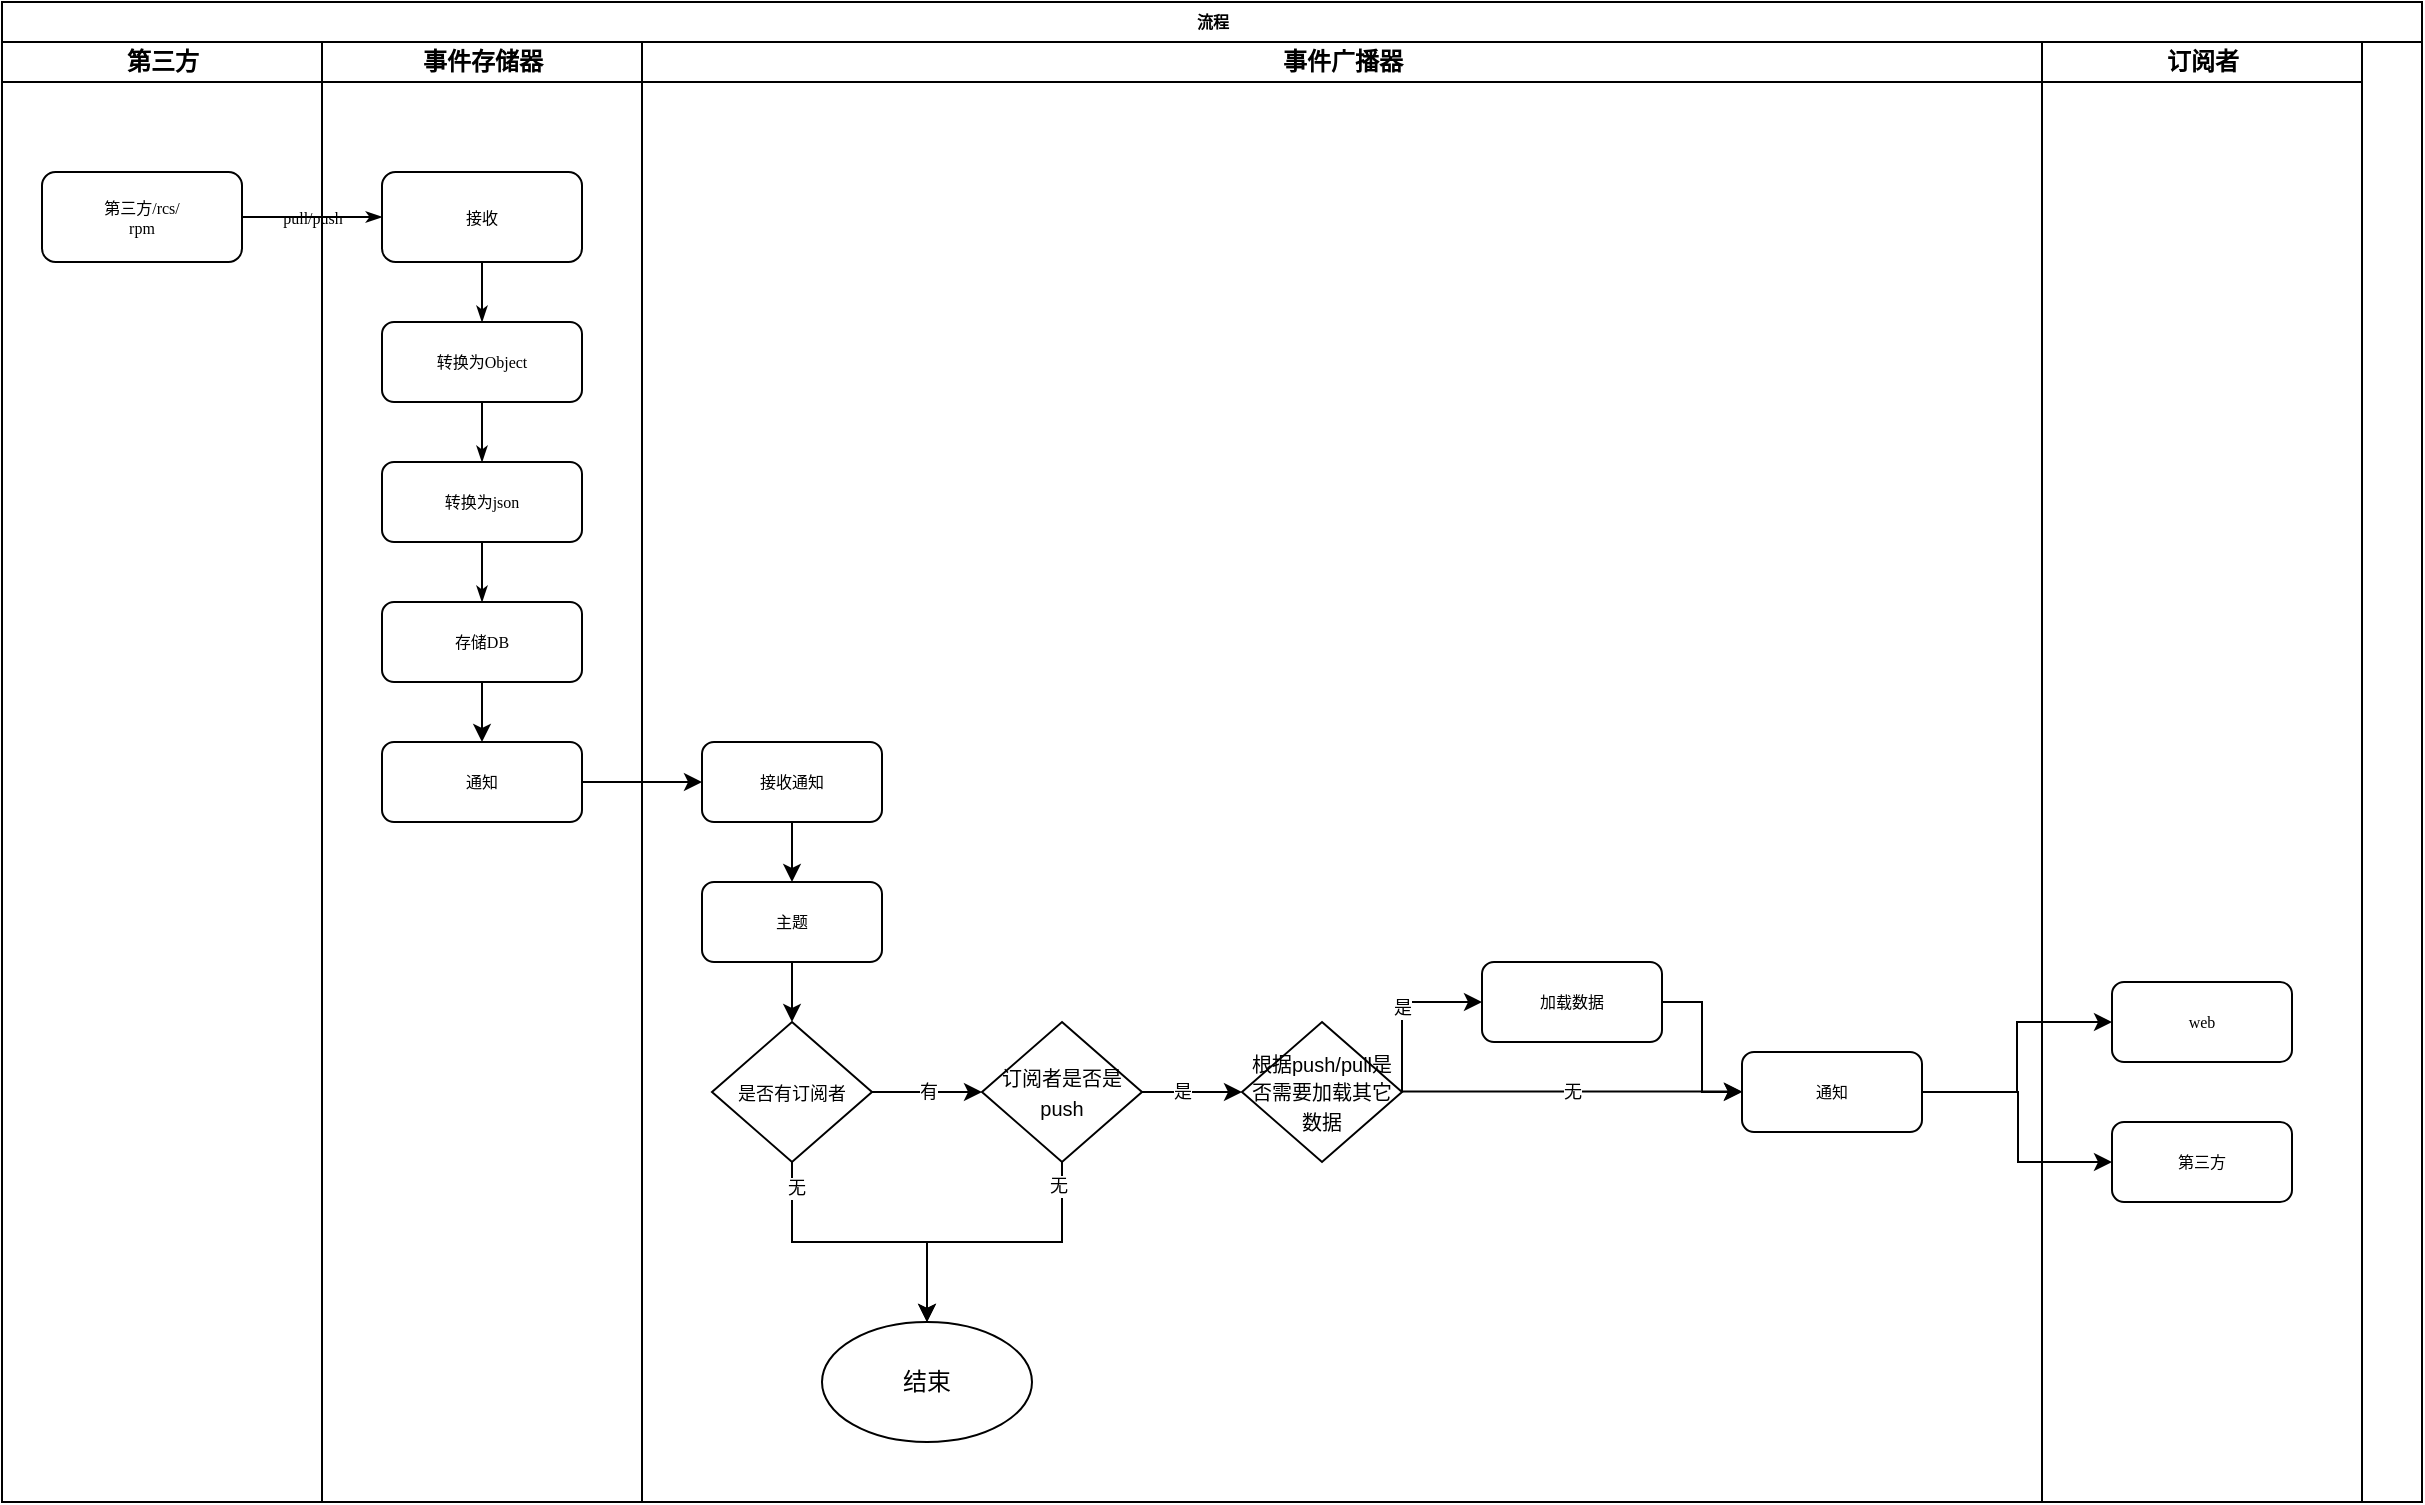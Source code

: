 <mxfile version="16.0.3" type="github" pages="3">
  <diagram name="事件流程图" id="74e2e168-ea6b-b213-b513-2b3c1d86103e">
    <mxGraphModel dx="2412" dy="724" grid="1" gridSize="10" guides="1" tooltips="1" connect="1" arrows="1" fold="1" page="1" pageScale="1" pageWidth="1100" pageHeight="850" background="none" math="0" shadow="0">
      <root>
        <mxCell id="0" />
        <mxCell id="1" parent="0" />
        <mxCell id="77e6c97f196da883-1" value="流程" style="swimlane;html=1;childLayout=stackLayout;startSize=20;rounded=0;shadow=0;labelBackgroundColor=none;strokeWidth=1;fontFamily=Verdana;fontSize=8;align=center;" parent="1" vertex="1">
          <mxGeometry x="-240" y="40" width="1210" height="750" as="geometry" />
        </mxCell>
        <mxCell id="77e6c97f196da883-2" value="第三方" style="swimlane;html=1;startSize=20;" parent="77e6c97f196da883-1" vertex="1">
          <mxGeometry y="20" width="160" height="730" as="geometry" />
        </mxCell>
        <mxCell id="77e6c97f196da883-8" value="第三方/rcs/&lt;br&gt;rpm" style="rounded=1;whiteSpace=wrap;html=1;shadow=0;labelBackgroundColor=none;strokeWidth=1;fontFamily=Verdana;fontSize=8;align=center;glass=0;sketch=0;" parent="77e6c97f196da883-2" vertex="1">
          <mxGeometry x="20" y="65" width="100" height="45" as="geometry" />
        </mxCell>
        <mxCell id="77e6c97f196da883-26" value="pull/push" style="edgeStyle=orthogonalEdgeStyle;rounded=1;html=1;labelBackgroundColor=none;startArrow=none;startFill=0;startSize=5;endArrow=classicThin;endFill=1;endSize=5;jettySize=auto;orthogonalLoop=1;strokeWidth=1;fontFamily=Verdana;fontSize=8" parent="77e6c97f196da883-1" source="77e6c97f196da883-8" target="77e6c97f196da883-11" edge="1">
          <mxGeometry relative="1" as="geometry">
            <Array as="points">
              <mxPoint x="160" y="108" />
              <mxPoint x="160" y="108" />
            </Array>
          </mxGeometry>
        </mxCell>
        <mxCell id="77e6c97f196da883-3" value="事件存储器" style="swimlane;html=1;startSize=20;" parent="77e6c97f196da883-1" vertex="1">
          <mxGeometry x="160" y="20" width="160" height="730" as="geometry" />
        </mxCell>
        <mxCell id="77e6c97f196da883-11" value="接收" style="rounded=1;whiteSpace=wrap;html=1;shadow=0;labelBackgroundColor=none;strokeWidth=1;fontFamily=Verdana;fontSize=8;align=center;" parent="77e6c97f196da883-3" vertex="1">
          <mxGeometry x="30" y="65" width="100" height="45" as="geometry" />
        </mxCell>
        <mxCell id="77e6c97f196da883-9" value="转换为Object" style="rounded=1;whiteSpace=wrap;html=1;shadow=0;labelBackgroundColor=none;strokeWidth=1;fontFamily=Verdana;fontSize=8;align=center;" parent="77e6c97f196da883-3" vertex="1">
          <mxGeometry x="30" y="140" width="100" height="40" as="geometry" />
        </mxCell>
        <mxCell id="77e6c97f196da883-27" style="edgeStyle=orthogonalEdgeStyle;rounded=1;html=1;labelBackgroundColor=none;startArrow=none;startFill=0;startSize=5;endArrow=classicThin;endFill=1;endSize=5;jettySize=auto;orthogonalLoop=1;strokeWidth=1;fontFamily=Verdana;fontSize=8" parent="77e6c97f196da883-3" source="77e6c97f196da883-11" target="77e6c97f196da883-9" edge="1">
          <mxGeometry relative="1" as="geometry">
            <Array as="points">
              <mxPoint x="80" y="170" />
              <mxPoint x="80" y="170" />
            </Array>
          </mxGeometry>
        </mxCell>
        <mxCell id="77e6c97f196da883-12" value="转换为json" style="rounded=1;whiteSpace=wrap;html=1;shadow=0;labelBackgroundColor=none;strokeWidth=1;fontFamily=Verdana;fontSize=8;align=center;" parent="77e6c97f196da883-3" vertex="1">
          <mxGeometry x="30" y="210" width="100" height="40" as="geometry" />
        </mxCell>
        <mxCell id="77e6c97f196da883-28" style="edgeStyle=orthogonalEdgeStyle;rounded=1;html=1;labelBackgroundColor=none;startArrow=none;startFill=0;startSize=5;endArrow=classicThin;endFill=1;endSize=5;jettySize=auto;orthogonalLoop=1;strokeWidth=1;fontFamily=Verdana;fontSize=8" parent="77e6c97f196da883-3" source="77e6c97f196da883-9" target="77e6c97f196da883-12" edge="1">
          <mxGeometry relative="1" as="geometry" />
        </mxCell>
        <mxCell id="8WCsBVq4_sCp6lZoLzIq-9" style="edgeStyle=orthogonalEdgeStyle;rounded=0;comic=0;sketch=0;jumpStyle=none;orthogonalLoop=1;jettySize=auto;html=1;exitX=0.5;exitY=1;exitDx=0;exitDy=0;shadow=0;endFill=1;strokeColor=default;" parent="77e6c97f196da883-3" source="8WCsBVq4_sCp6lZoLzIq-7" target="8WCsBVq4_sCp6lZoLzIq-8" edge="1">
          <mxGeometry relative="1" as="geometry" />
        </mxCell>
        <mxCell id="8WCsBVq4_sCp6lZoLzIq-7" value="存储DB" style="rounded=1;whiteSpace=wrap;html=1;shadow=0;labelBackgroundColor=none;strokeWidth=1;fontFamily=Verdana;fontSize=8;align=center;" parent="77e6c97f196da883-3" vertex="1">
          <mxGeometry x="30" y="280" width="100" height="40" as="geometry" />
        </mxCell>
        <mxCell id="77e6c97f196da883-29" style="edgeStyle=orthogonalEdgeStyle;rounded=1;html=1;labelBackgroundColor=none;startArrow=none;startFill=0;startSize=5;endArrow=classicThin;endFill=1;endSize=5;jettySize=auto;orthogonalLoop=1;strokeWidth=1;fontFamily=Verdana;fontSize=8;entryX=0.5;entryY=0;entryDx=0;entryDy=0;" parent="77e6c97f196da883-3" source="77e6c97f196da883-12" target="8WCsBVq4_sCp6lZoLzIq-7" edge="1">
          <mxGeometry relative="1" as="geometry">
            <mxPoint x="240" y="240" as="targetPoint" />
          </mxGeometry>
        </mxCell>
        <mxCell id="8WCsBVq4_sCp6lZoLzIq-8" value="通知" style="rounded=1;whiteSpace=wrap;html=1;shadow=0;labelBackgroundColor=none;strokeWidth=1;fontFamily=Verdana;fontSize=8;align=center;" parent="77e6c97f196da883-3" vertex="1">
          <mxGeometry x="30" y="350" width="100" height="40" as="geometry" />
        </mxCell>
        <mxCell id="77e6c97f196da883-4" value="事件广播器" style="swimlane;html=1;startSize=20;" parent="77e6c97f196da883-1" vertex="1">
          <mxGeometry x="320" y="20" width="700" height="730" as="geometry" />
        </mxCell>
        <mxCell id="4r0qmbkX0xzxaI8w7b-z-2" style="edgeStyle=orthogonalEdgeStyle;rounded=0;comic=0;sketch=0;jumpStyle=none;orthogonalLoop=1;jettySize=auto;html=1;shadow=0;endFill=1;strokeColor=default;" parent="77e6c97f196da883-4" source="77e6c97f196da883-15" target="4r0qmbkX0xzxaI8w7b-z-1" edge="1">
          <mxGeometry relative="1" as="geometry" />
        </mxCell>
        <mxCell id="77e6c97f196da883-15" value="接收通知" style="rounded=1;whiteSpace=wrap;html=1;shadow=0;labelBackgroundColor=none;strokeWidth=1;fontFamily=Verdana;fontSize=8;align=center;" parent="77e6c97f196da883-4" vertex="1">
          <mxGeometry x="30" y="350" width="90" height="40" as="geometry" />
        </mxCell>
        <mxCell id="4r0qmbkX0xzxaI8w7b-z-5" style="edgeStyle=orthogonalEdgeStyle;rounded=0;comic=0;sketch=0;jumpStyle=none;orthogonalLoop=1;jettySize=auto;html=1;exitX=0.5;exitY=1;exitDx=0;exitDy=0;entryX=0.5;entryY=0;entryDx=0;entryDy=0;shadow=0;endFill=1;strokeColor=default;" parent="77e6c97f196da883-4" source="4r0qmbkX0xzxaI8w7b-z-1" target="4r0qmbkX0xzxaI8w7b-z-3" edge="1">
          <mxGeometry relative="1" as="geometry" />
        </mxCell>
        <mxCell id="4r0qmbkX0xzxaI8w7b-z-1" value="主题" style="rounded=1;whiteSpace=wrap;html=1;shadow=0;labelBackgroundColor=none;strokeWidth=1;fontFamily=Verdana;fontSize=8;align=center;" parent="77e6c97f196da883-4" vertex="1">
          <mxGeometry x="30" y="420" width="90" height="40" as="geometry" />
        </mxCell>
        <mxCell id="4r0qmbkX0xzxaI8w7b-z-37" style="edgeStyle=orthogonalEdgeStyle;rounded=0;comic=0;sketch=0;jumpStyle=none;orthogonalLoop=1;jettySize=auto;html=1;exitX=0.5;exitY=1;exitDx=0;exitDy=0;shadow=0;fontSize=9;endFill=1;strokeColor=default;" parent="77e6c97f196da883-4" source="4r0qmbkX0xzxaI8w7b-z-3" target="4r0qmbkX0xzxaI8w7b-z-31" edge="1">
          <mxGeometry relative="1" as="geometry" />
        </mxCell>
        <mxCell id="4r0qmbkX0xzxaI8w7b-z-41" value="无" style="edgeLabel;html=1;align=center;verticalAlign=middle;resizable=0;points=[];fontSize=9;" parent="4r0qmbkX0xzxaI8w7b-z-37" vertex="1" connectable="0">
          <mxGeometry x="-0.821" y="2" relative="1" as="geometry">
            <mxPoint as="offset" />
          </mxGeometry>
        </mxCell>
        <mxCell id="4r0qmbkX0xzxaI8w7b-z-3" value="&lt;font style=&quot;font-size: 9px&quot;&gt;是否有订阅者&lt;/font&gt;" style="rhombus;whiteSpace=wrap;html=1;rounded=0;shadow=0;glass=0;sketch=0;" parent="77e6c97f196da883-4" vertex="1">
          <mxGeometry x="35" y="490" width="80" height="70" as="geometry" />
        </mxCell>
        <mxCell id="4r0qmbkX0xzxaI8w7b-z-31" value="结束" style="ellipse;whiteSpace=wrap;html=1;rounded=0;shadow=0;glass=0;sketch=0;" parent="77e6c97f196da883-4" vertex="1">
          <mxGeometry x="90" y="640" width="105" height="60" as="geometry" />
        </mxCell>
        <mxCell id="4r0qmbkX0xzxaI8w7b-z-39" style="edgeStyle=orthogonalEdgeStyle;rounded=0;comic=0;sketch=0;jumpStyle=none;orthogonalLoop=1;jettySize=auto;html=1;exitX=0.5;exitY=1;exitDx=0;exitDy=0;entryX=0.5;entryY=0;entryDx=0;entryDy=0;shadow=0;fontSize=9;endFill=1;strokeColor=default;" parent="77e6c97f196da883-4" source="4r0qmbkX0xzxaI8w7b-z-33" target="4r0qmbkX0xzxaI8w7b-z-31" edge="1">
          <mxGeometry relative="1" as="geometry" />
        </mxCell>
        <mxCell id="4r0qmbkX0xzxaI8w7b-z-40" value="无" style="edgeLabel;html=1;align=center;verticalAlign=middle;resizable=0;points=[];fontSize=9;" parent="4r0qmbkX0xzxaI8w7b-z-39" vertex="1" connectable="0">
          <mxGeometry x="-0.845" y="-2" relative="1" as="geometry">
            <mxPoint as="offset" />
          </mxGeometry>
        </mxCell>
        <mxCell id="4r0qmbkX0xzxaI8w7b-z-45" value="是" style="edgeStyle=orthogonalEdgeStyle;rounded=0;comic=0;sketch=0;jumpStyle=none;orthogonalLoop=1;jettySize=auto;html=1;exitX=1;exitY=0.5;exitDx=0;exitDy=0;entryX=0;entryY=0.5;entryDx=0;entryDy=0;shadow=0;fontSize=9;endFill=1;strokeColor=default;" parent="77e6c97f196da883-4" source="4r0qmbkX0xzxaI8w7b-z-33" edge="1">
          <mxGeometry x="-0.2" relative="1" as="geometry">
            <mxPoint x="300" y="525" as="targetPoint" />
            <Array as="points">
              <mxPoint x="280" y="525" />
              <mxPoint x="280" y="525" />
            </Array>
            <mxPoint as="offset" />
          </mxGeometry>
        </mxCell>
        <mxCell id="4r0qmbkX0xzxaI8w7b-z-33" value="&lt;font size=&quot;1&quot;&gt;订阅者是否是push&lt;/font&gt;" style="rhombus;whiteSpace=wrap;html=1;rounded=0;shadow=0;glass=0;sketch=0;" parent="77e6c97f196da883-4" vertex="1">
          <mxGeometry x="170" y="490" width="80" height="70" as="geometry" />
        </mxCell>
        <mxCell id="4r0qmbkX0xzxaI8w7b-z-34" value="有" style="edgeStyle=orthogonalEdgeStyle;rounded=0;comic=0;sketch=0;jumpStyle=none;orthogonalLoop=1;jettySize=auto;html=1;shadow=0;fontSize=9;endFill=1;strokeColor=default;" parent="77e6c97f196da883-4" source="4r0qmbkX0xzxaI8w7b-z-3" target="4r0qmbkX0xzxaI8w7b-z-33" edge="1">
          <mxGeometry relative="1" as="geometry" />
        </mxCell>
        <mxCell id="4r0qmbkX0xzxaI8w7b-z-51" value="是" style="edgeStyle=orthogonalEdgeStyle;rounded=0;comic=0;sketch=0;jumpStyle=none;orthogonalLoop=1;jettySize=auto;html=1;exitX=1;exitY=0.5;exitDx=0;exitDy=0;entryX=0;entryY=0.5;entryDx=0;entryDy=0;shadow=0;fontSize=9;endFill=1;strokeColor=default;" parent="77e6c97f196da883-4" source="4r0qmbkX0xzxaI8w7b-z-47" target="4r0qmbkX0xzxaI8w7b-z-50" edge="1">
          <mxGeometry relative="1" as="geometry">
            <Array as="points">
              <mxPoint x="380" y="480" />
            </Array>
          </mxGeometry>
        </mxCell>
        <mxCell id="4r0qmbkX0xzxaI8w7b-z-47" value="&lt;font size=&quot;1&quot;&gt;根据push/pull是否需要加载其它数据&lt;/font&gt;" style="rhombus;whiteSpace=wrap;html=1;rounded=0;shadow=0;glass=0;sketch=0;" parent="77e6c97f196da883-4" vertex="1">
          <mxGeometry x="300" y="490" width="80" height="70" as="geometry" />
        </mxCell>
        <mxCell id="4r0qmbkX0xzxaI8w7b-z-54" style="edgeStyle=orthogonalEdgeStyle;rounded=0;comic=0;sketch=0;jumpStyle=none;orthogonalLoop=1;jettySize=auto;html=1;exitX=1;exitY=0.5;exitDx=0;exitDy=0;entryX=0;entryY=0.5;entryDx=0;entryDy=0;shadow=0;fontSize=9;endFill=1;strokeColor=default;" parent="77e6c97f196da883-4" source="4r0qmbkX0xzxaI8w7b-z-50" target="4r0qmbkX0xzxaI8w7b-z-53" edge="1">
          <mxGeometry relative="1" as="geometry">
            <Array as="points">
              <mxPoint x="530" y="480" />
              <mxPoint x="530" y="525" />
            </Array>
          </mxGeometry>
        </mxCell>
        <mxCell id="4r0qmbkX0xzxaI8w7b-z-50" value="加载数据" style="rounded=1;whiteSpace=wrap;html=1;shadow=0;labelBackgroundColor=none;strokeWidth=1;fontFamily=Verdana;fontSize=8;align=center;" parent="77e6c97f196da883-4" vertex="1">
          <mxGeometry x="420" y="460" width="90" height="40" as="geometry" />
        </mxCell>
        <mxCell id="4r0qmbkX0xzxaI8w7b-z-53" value="通知" style="rounded=1;whiteSpace=wrap;html=1;shadow=0;labelBackgroundColor=none;strokeWidth=1;fontFamily=Verdana;fontSize=8;align=center;" parent="77e6c97f196da883-4" vertex="1">
          <mxGeometry x="550" y="505" width="90" height="40" as="geometry" />
        </mxCell>
        <mxCell id="4r0qmbkX0xzxaI8w7b-z-55" style="edgeStyle=orthogonalEdgeStyle;rounded=0;comic=0;sketch=0;jumpStyle=none;orthogonalLoop=1;jettySize=auto;html=1;entryX=0;entryY=0.5;entryDx=0;entryDy=0;shadow=0;fontSize=9;endFill=1;strokeColor=default;" parent="77e6c97f196da883-4" edge="1">
          <mxGeometry relative="1" as="geometry">
            <mxPoint x="380" y="524.71" as="sourcePoint" />
            <mxPoint x="550" y="524.71" as="targetPoint" />
            <Array as="points">
              <mxPoint x="460" y="524.71" />
              <mxPoint x="460" y="524.71" />
            </Array>
          </mxGeometry>
        </mxCell>
        <mxCell id="4r0qmbkX0xzxaI8w7b-z-57" value="无" style="edgeLabel;html=1;align=center;verticalAlign=middle;resizable=0;points=[];fontSize=9;" parent="4r0qmbkX0xzxaI8w7b-z-55" vertex="1" connectable="0">
          <mxGeometry x="0.141" y="2" relative="1" as="geometry">
            <mxPoint x="-12" y="2" as="offset" />
          </mxGeometry>
        </mxCell>
        <mxCell id="77e6c97f196da883-5" value="订阅者" style="swimlane;html=1;startSize=20;" parent="77e6c97f196da883-1" vertex="1">
          <mxGeometry x="1020" y="20" width="160" height="730" as="geometry" />
        </mxCell>
        <mxCell id="4r0qmbkX0xzxaI8w7b-z-58" value="web" style="rounded=1;whiteSpace=wrap;html=1;shadow=0;labelBackgroundColor=none;strokeWidth=1;fontFamily=Verdana;fontSize=8;align=center;" parent="77e6c97f196da883-5" vertex="1">
          <mxGeometry x="35" y="470" width="90" height="40" as="geometry" />
        </mxCell>
        <mxCell id="4r0qmbkX0xzxaI8w7b-z-59" value="第三方" style="rounded=1;whiteSpace=wrap;html=1;shadow=0;labelBackgroundColor=none;strokeWidth=1;fontFamily=Verdana;fontSize=8;align=center;" parent="77e6c97f196da883-5" vertex="1">
          <mxGeometry x="35" y="540" width="90" height="40" as="geometry" />
        </mxCell>
        <mxCell id="8WCsBVq4_sCp6lZoLzIq-10" style="edgeStyle=orthogonalEdgeStyle;rounded=0;comic=0;sketch=0;jumpStyle=none;orthogonalLoop=1;jettySize=auto;html=1;exitX=1;exitY=0.5;exitDx=0;exitDy=0;entryX=0;entryY=0.5;entryDx=0;entryDy=0;shadow=0;endFill=1;strokeColor=default;" parent="77e6c97f196da883-1" source="8WCsBVq4_sCp6lZoLzIq-8" target="77e6c97f196da883-15" edge="1">
          <mxGeometry relative="1" as="geometry" />
        </mxCell>
        <mxCell id="4r0qmbkX0xzxaI8w7b-z-61" style="edgeStyle=orthogonalEdgeStyle;rounded=0;comic=0;sketch=0;jumpStyle=none;orthogonalLoop=1;jettySize=auto;html=1;exitX=1;exitY=0.5;exitDx=0;exitDy=0;shadow=0;fontSize=9;endFill=1;strokeColor=default;" parent="77e6c97f196da883-1" source="4r0qmbkX0xzxaI8w7b-z-53" target="4r0qmbkX0xzxaI8w7b-z-58" edge="1">
          <mxGeometry relative="1" as="geometry" />
        </mxCell>
        <mxCell id="4r0qmbkX0xzxaI8w7b-z-62" style="edgeStyle=orthogonalEdgeStyle;rounded=0;comic=0;sketch=0;jumpStyle=none;orthogonalLoop=1;jettySize=auto;html=1;shadow=0;fontSize=9;endFill=1;strokeColor=default;" parent="77e6c97f196da883-1" source="4r0qmbkX0xzxaI8w7b-z-53" edge="1">
          <mxGeometry relative="1" as="geometry">
            <mxPoint x="1055" y="580" as="targetPoint" />
            <Array as="points">
              <mxPoint x="1008" y="545" />
              <mxPoint x="1008" y="580" />
              <mxPoint x="1055" y="580" />
            </Array>
          </mxGeometry>
        </mxCell>
      </root>
    </mxGraphModel>
  </diagram>
  <diagram id="b4iiF9LHrF1yB3clqax-" name="事件架构图">
    <mxGraphModel dx="1345" dy="619" grid="1" gridSize="10" guides="1" tooltips="1" connect="1" arrows="1" fold="1" page="1" pageScale="1" pageWidth="827" pageHeight="1169" math="0" shadow="0">
      <root>
        <mxCell id="Z_moVL6y3I9Pr-T9jaPE-0" />
        <mxCell id="Z_moVL6y3I9Pr-T9jaPE-1" parent="Z_moVL6y3I9Pr-T9jaPE-0" />
        <mxCell id="Z_moVL6y3I9Pr-T9jaPE-36" value="" style="edgeStyle=orthogonalEdgeStyle;shape=flexArrow;rounded=0;orthogonalLoop=1;jettySize=auto;html=1;" edge="1" parent="Z_moVL6y3I9Pr-T9jaPE-1" source="Z_moVL6y3I9Pr-T9jaPE-30" target="Z_moVL6y3I9Pr-T9jaPE-35">
          <mxGeometry relative="1" as="geometry">
            <Array as="points">
              <mxPoint x="100" y="180" />
              <mxPoint x="100" y="180" />
            </Array>
          </mxGeometry>
        </mxCell>
        <mxCell id="Z_moVL6y3I9Pr-T9jaPE-45" value="push" style="edgeLabel;html=1;align=center;verticalAlign=middle;resizable=0;points=[];" vertex="1" connectable="0" parent="Z_moVL6y3I9Pr-T9jaPE-36">
          <mxGeometry x="-0.24" y="-1" relative="1" as="geometry">
            <mxPoint as="offset" />
          </mxGeometry>
        </mxCell>
        <mxCell id="Z_moVL6y3I9Pr-T9jaPE-30" value="内部其它系统/第三方" style="rounded=0;whiteSpace=wrap;html=1;" vertex="1" parent="Z_moVL6y3I9Pr-T9jaPE-1">
          <mxGeometry x="50" y="110" width="220" height="40" as="geometry" />
        </mxCell>
        <mxCell id="Z_moVL6y3I9Pr-T9jaPE-35" value="事件存储器" style="whiteSpace=wrap;html=1;rounded=0;verticalAlign=top;labelPosition=center;verticalLabelPosition=bottom;align=center;" vertex="1" parent="Z_moVL6y3I9Pr-T9jaPE-1">
          <mxGeometry x="50" y="200" width="220" height="220" as="geometry" />
        </mxCell>
        <mxCell id="Z_moVL6y3I9Pr-T9jaPE-42" value="" style="edgeStyle=orthogonalEdgeStyle;shape=flexArrow;rounded=0;orthogonalLoop=1;jettySize=auto;html=1;" edge="1" parent="Z_moVL6y3I9Pr-T9jaPE-1" source="Z_moVL6y3I9Pr-T9jaPE-30" target="Z_moVL6y3I9Pr-T9jaPE-35">
          <mxGeometry relative="1" as="geometry">
            <mxPoint x="100.029" y="150" as="sourcePoint" />
            <mxPoint x="100.029" y="200" as="targetPoint" />
            <Array as="points">
              <mxPoint x="210" y="180" />
              <mxPoint x="210" y="180" />
            </Array>
          </mxGeometry>
        </mxCell>
        <mxCell id="Z_moVL6y3I9Pr-T9jaPE-44" value="pull&lt;br&gt;" style="edgeLabel;html=1;align=center;verticalAlign=middle;resizable=0;points=[];" vertex="1" connectable="0" parent="Z_moVL6y3I9Pr-T9jaPE-42">
          <mxGeometry x="-0.286" relative="1" as="geometry">
            <mxPoint as="offset" />
          </mxGeometry>
        </mxCell>
        <mxCell id="Z_moVL6y3I9Pr-T9jaPE-55" style="edgeStyle=orthogonalEdgeStyle;rounded=0;orthogonalLoop=1;jettySize=auto;html=1;" edge="1" parent="Z_moVL6y3I9Pr-T9jaPE-1" source="Z_moVL6y3I9Pr-T9jaPE-46" target="Z_moVL6y3I9Pr-T9jaPE-52">
          <mxGeometry relative="1" as="geometry" />
        </mxCell>
        <mxCell id="Z_moVL6y3I9Pr-T9jaPE-46" value="数据处理" style="rounded=0;whiteSpace=wrap;html=1;" vertex="1" parent="Z_moVL6y3I9Pr-T9jaPE-1">
          <mxGeometry x="125" y="210" width="70" height="40" as="geometry" />
        </mxCell>
        <mxCell id="Z_moVL6y3I9Pr-T9jaPE-56" style="edgeStyle=orthogonalEdgeStyle;rounded=0;orthogonalLoop=1;jettySize=auto;html=1;exitX=0.5;exitY=1;exitDx=0;exitDy=0;entryX=0.5;entryY=0;entryDx=0;entryDy=0;" edge="1" parent="Z_moVL6y3I9Pr-T9jaPE-1" source="Z_moVL6y3I9Pr-T9jaPE-52" target="Z_moVL6y3I9Pr-T9jaPE-54">
          <mxGeometry relative="1" as="geometry" />
        </mxCell>
        <mxCell id="Z_moVL6y3I9Pr-T9jaPE-52" value="存储DB" style="rounded=0;whiteSpace=wrap;html=1;" vertex="1" parent="Z_moVL6y3I9Pr-T9jaPE-1">
          <mxGeometry x="125" y="280" width="70" height="40" as="geometry" />
        </mxCell>
        <mxCell id="Z_moVL6y3I9Pr-T9jaPE-71" style="edgeStyle=orthogonalEdgeStyle;shape=flexArrow;rounded=0;comic=0;sketch=0;jumpStyle=none;orthogonalLoop=1;jettySize=auto;html=1;exitX=1;exitY=0.5;exitDx=0;exitDy=0;entryX=0.5;entryY=0;entryDx=0;entryDy=0;shadow=0;endFill=1;strokeColor=default;" edge="1" parent="Z_moVL6y3I9Pr-T9jaPE-1" source="Z_moVL6y3I9Pr-T9jaPE-54" target="Z_moVL6y3I9Pr-T9jaPE-57">
          <mxGeometry relative="1" as="geometry" />
        </mxCell>
        <mxCell id="Z_moVL6y3I9Pr-T9jaPE-72" value="通知" style="edgeLabel;html=1;align=center;verticalAlign=middle;resizable=0;points=[];" vertex="1" connectable="0" parent="Z_moVL6y3I9Pr-T9jaPE-71">
          <mxGeometry x="0.317" y="1" relative="1" as="geometry">
            <mxPoint as="offset" />
          </mxGeometry>
        </mxCell>
        <mxCell id="Z_moVL6y3I9Pr-T9jaPE-54" value="通知主题" style="rounded=0;whiteSpace=wrap;html=1;" vertex="1" parent="Z_moVL6y3I9Pr-T9jaPE-1">
          <mxGeometry x="125" y="350" width="70" height="40" as="geometry" />
        </mxCell>
        <mxCell id="Z_moVL6y3I9Pr-T9jaPE-67" style="edgeStyle=orthogonalEdgeStyle;rounded=0;sketch=0;jumpStyle=none;orthogonalLoop=1;jettySize=auto;html=1;exitX=0.5;exitY=0;exitDx=0;exitDy=0;entryX=0.5;entryY=0;entryDx=0;entryDy=0;shadow=0;" edge="1" parent="Z_moVL6y3I9Pr-T9jaPE-1" source="Z_moVL6y3I9Pr-T9jaPE-57" target="Z_moVL6y3I9Pr-T9jaPE-58">
          <mxGeometry relative="1" as="geometry" />
        </mxCell>
        <mxCell id="Z_moVL6y3I9Pr-T9jaPE-68" style="edgeStyle=orthogonalEdgeStyle;rounded=0;sketch=0;jumpStyle=none;orthogonalLoop=1;jettySize=auto;html=1;exitX=0.5;exitY=0;exitDx=0;exitDy=0;entryX=0.5;entryY=0;entryDx=0;entryDy=0;shadow=0;" edge="1" parent="Z_moVL6y3I9Pr-T9jaPE-1" source="Z_moVL6y3I9Pr-T9jaPE-57" target="Z_moVL6y3I9Pr-T9jaPE-58">
          <mxGeometry relative="1" as="geometry" />
        </mxCell>
        <mxCell id="Z_moVL6y3I9Pr-T9jaPE-79" style="edgeStyle=orthogonalEdgeStyle;rounded=0;comic=0;sketch=0;jumpStyle=none;orthogonalLoop=1;jettySize=auto;html=1;exitX=0.25;exitY=1;exitDx=0;exitDy=0;entryX=0.5;entryY=0;entryDx=0;entryDy=0;shadow=0;endFill=1;strokeColor=default;" edge="1" parent="Z_moVL6y3I9Pr-T9jaPE-1" source="Z_moVL6y3I9Pr-T9jaPE-57" target="Z_moVL6y3I9Pr-T9jaPE-76">
          <mxGeometry relative="1" as="geometry">
            <Array as="points">
              <mxPoint x="345" y="650" />
            </Array>
          </mxGeometry>
        </mxCell>
        <mxCell id="Z_moVL6y3I9Pr-T9jaPE-80" style="edgeStyle=orthogonalEdgeStyle;rounded=0;comic=0;sketch=0;jumpStyle=none;orthogonalLoop=1;jettySize=auto;html=1;entryX=0.5;entryY=0;entryDx=0;entryDy=0;shadow=0;endFill=1;strokeColor=default;" edge="1" parent="Z_moVL6y3I9Pr-T9jaPE-1" source="Z_moVL6y3I9Pr-T9jaPE-57" target="Z_moVL6y3I9Pr-T9jaPE-77">
          <mxGeometry relative="1" as="geometry" />
        </mxCell>
        <mxCell id="Z_moVL6y3I9Pr-T9jaPE-81" style="edgeStyle=orthogonalEdgeStyle;rounded=0;comic=0;sketch=0;jumpStyle=none;orthogonalLoop=1;jettySize=auto;html=1;exitX=0.75;exitY=1;exitDx=0;exitDy=0;shadow=0;endFill=1;strokeColor=default;" edge="1" parent="Z_moVL6y3I9Pr-T9jaPE-1" source="Z_moVL6y3I9Pr-T9jaPE-57" target="Z_moVL6y3I9Pr-T9jaPE-78">
          <mxGeometry relative="1" as="geometry">
            <Array as="points">
              <mxPoint x="535" y="650" />
            </Array>
          </mxGeometry>
        </mxCell>
        <mxCell id="Z_moVL6y3I9Pr-T9jaPE-57" value="事件广播器" style="rounded=0;whiteSpace=wrap;html=1;verticalAlign=middle;labelPosition=right;verticalLabelPosition=middle;align=left;" vertex="1" parent="Z_moVL6y3I9Pr-T9jaPE-1">
          <mxGeometry x="320" y="420" width="240" height="230" as="geometry" />
        </mxCell>
        <mxCell id="Z_moVL6y3I9Pr-T9jaPE-73" style="edgeStyle=orthogonalEdgeStyle;rounded=0;comic=0;sketch=0;jumpStyle=none;orthogonalLoop=1;jettySize=auto;html=1;entryX=0.5;entryY=0;entryDx=0;entryDy=0;shadow=0;endFill=1;strokeColor=default;" edge="1" parent="Z_moVL6y3I9Pr-T9jaPE-1" source="Z_moVL6y3I9Pr-T9jaPE-58" target="Z_moVL6y3I9Pr-T9jaPE-63">
          <mxGeometry relative="1" as="geometry" />
        </mxCell>
        <mxCell id="Z_moVL6y3I9Pr-T9jaPE-58" value="主题" style="rounded=0;whiteSpace=wrap;html=1;" vertex="1" parent="Z_moVL6y3I9Pr-T9jaPE-1">
          <mxGeometry x="405" y="440" width="70" height="40" as="geometry" />
        </mxCell>
        <mxCell id="Z_moVL6y3I9Pr-T9jaPE-74" style="edgeStyle=orthogonalEdgeStyle;rounded=0;comic=0;sketch=0;jumpStyle=none;orthogonalLoop=1;jettySize=auto;html=1;exitX=0.5;exitY=1;exitDx=0;exitDy=0;shadow=0;endFill=1;strokeColor=default;" edge="1" parent="Z_moVL6y3I9Pr-T9jaPE-1" source="Z_moVL6y3I9Pr-T9jaPE-63" target="Z_moVL6y3I9Pr-T9jaPE-64">
          <mxGeometry relative="1" as="geometry" />
        </mxCell>
        <mxCell id="Z_moVL6y3I9Pr-T9jaPE-63" value="加载" style="rounded=0;whiteSpace=wrap;html=1;" vertex="1" parent="Z_moVL6y3I9Pr-T9jaPE-1">
          <mxGeometry x="405" y="510" width="70" height="40" as="geometry" />
        </mxCell>
        <mxCell id="Z_moVL6y3I9Pr-T9jaPE-64" value="传播" style="rounded=0;whiteSpace=wrap;html=1;" vertex="1" parent="Z_moVL6y3I9Pr-T9jaPE-1">
          <mxGeometry x="405" y="580" width="70" height="40" as="geometry" />
        </mxCell>
        <mxCell id="Z_moVL6y3I9Pr-T9jaPE-76" value="web" style="ellipse;whiteSpace=wrap;html=1;aspect=fixed;" vertex="1" parent="Z_moVL6y3I9Pr-T9jaPE-1">
          <mxGeometry x="320" y="680" width="50" height="50" as="geometry" />
        </mxCell>
        <mxCell id="Z_moVL6y3I9Pr-T9jaPE-77" value="pda" style="ellipse;whiteSpace=wrap;html=1;aspect=fixed;" vertex="1" parent="Z_moVL6y3I9Pr-T9jaPE-1">
          <mxGeometry x="415" y="680" width="50" height="50" as="geometry" />
        </mxCell>
        <mxCell id="Z_moVL6y3I9Pr-T9jaPE-78" value="其它" style="ellipse;whiteSpace=wrap;html=1;aspect=fixed;" vertex="1" parent="Z_moVL6y3I9Pr-T9jaPE-1">
          <mxGeometry x="510" y="680" width="50" height="50" as="geometry" />
        </mxCell>
      </root>
    </mxGraphModel>
  </diagram>
  <diagram id="vram4CsTyLXXsM0XMK-9" name="数据库">
    <mxGraphModel dx="1914" dy="600" grid="1" gridSize="10" guides="1" tooltips="1" connect="1" arrows="1" fold="1" page="1" pageScale="1" pageWidth="827" pageHeight="1169" math="0" shadow="0">
      <root>
        <mxCell id="AuQBV974TfrHUwsecErT-0" />
        <mxCell id="AuQBV974TfrHUwsecErT-1" parent="AuQBV974TfrHUwsecErT-0" />
        <mxCell id="AuQBV974TfrHUwsecErT-6" value="存储器" style="shape=table;startSize=30;container=1;collapsible=1;childLayout=tableLayout;fixedRows=1;rowLines=0;fontStyle=1;align=center;resizeLast=1;rounded=0;shadow=0;glass=0;sketch=0;fontSize=9;" parent="AuQBV974TfrHUwsecErT-1" vertex="1">
          <mxGeometry x="60" y="60" width="180" height="180" as="geometry" />
        </mxCell>
        <mxCell id="AuQBV974TfrHUwsecErT-7" value="" style="shape=partialRectangle;collapsible=0;dropTarget=0;pointerEvents=0;fillColor=none;top=0;left=0;bottom=1;right=0;points=[[0,0.5],[1,0.5]];portConstraint=eastwest;rounded=0;shadow=0;glass=0;sketch=0;fontSize=9;" parent="AuQBV974TfrHUwsecErT-6" vertex="1">
          <mxGeometry y="30" width="180" height="30" as="geometry" />
        </mxCell>
        <mxCell id="AuQBV974TfrHUwsecErT-8" value="PK" style="shape=partialRectangle;connectable=0;fillColor=none;top=0;left=0;bottom=0;right=0;fontStyle=1;overflow=hidden;rounded=0;shadow=0;glass=0;sketch=0;fontSize=9;" parent="AuQBV974TfrHUwsecErT-7" vertex="1">
          <mxGeometry width="30" height="30" as="geometry">
            <mxRectangle width="30" height="30" as="alternateBounds" />
          </mxGeometry>
        </mxCell>
        <mxCell id="AuQBV974TfrHUwsecErT-9" value="id" style="shape=partialRectangle;connectable=0;fillColor=none;top=0;left=0;bottom=0;right=0;align=left;spacingLeft=6;fontStyle=5;overflow=hidden;rounded=0;shadow=0;glass=0;sketch=0;fontSize=9;" parent="AuQBV974TfrHUwsecErT-7" vertex="1">
          <mxGeometry x="30" width="150" height="30" as="geometry">
            <mxRectangle width="150" height="30" as="alternateBounds" />
          </mxGeometry>
        </mxCell>
        <mxCell id="AuQBV974TfrHUwsecErT-10" value="" style="shape=partialRectangle;collapsible=0;dropTarget=0;pointerEvents=0;fillColor=none;top=0;left=0;bottom=0;right=0;points=[[0,0.5],[1,0.5]];portConstraint=eastwest;rounded=0;shadow=0;glass=0;sketch=0;fontSize=9;" parent="AuQBV974TfrHUwsecErT-6" vertex="1">
          <mxGeometry y="60" width="180" height="30" as="geometry" />
        </mxCell>
        <mxCell id="AuQBV974TfrHUwsecErT-11" value="" style="shape=partialRectangle;connectable=0;fillColor=none;top=0;left=0;bottom=0;right=0;editable=1;overflow=hidden;rounded=0;shadow=0;glass=0;sketch=0;fontSize=9;" parent="AuQBV974TfrHUwsecErT-10" vertex="1">
          <mxGeometry width="30" height="30" as="geometry">
            <mxRectangle width="30" height="30" as="alternateBounds" />
          </mxGeometry>
        </mxCell>
        <mxCell id="AuQBV974TfrHUwsecErT-12" value="系统标识" style="shape=partialRectangle;connectable=0;fillColor=none;top=0;left=0;bottom=0;right=0;align=left;spacingLeft=6;overflow=hidden;rounded=0;shadow=0;glass=0;sketch=0;fontSize=9;" parent="AuQBV974TfrHUwsecErT-10" vertex="1">
          <mxGeometry x="30" width="150" height="30" as="geometry">
            <mxRectangle width="150" height="30" as="alternateBounds" />
          </mxGeometry>
        </mxCell>
        <mxCell id="AuQBV974TfrHUwsecErT-13" value="" style="shape=partialRectangle;collapsible=0;dropTarget=0;pointerEvents=0;fillColor=none;top=0;left=0;bottom=0;right=0;points=[[0,0.5],[1,0.5]];portConstraint=eastwest;rounded=0;shadow=0;glass=0;sketch=0;fontSize=9;" parent="AuQBV974TfrHUwsecErT-6" vertex="1">
          <mxGeometry y="90" width="180" height="30" as="geometry" />
        </mxCell>
        <mxCell id="AuQBV974TfrHUwsecErT-14" value="" style="shape=partialRectangle;connectable=0;fillColor=none;top=0;left=0;bottom=0;right=0;editable=1;overflow=hidden;rounded=0;shadow=0;glass=0;sketch=0;fontSize=9;" parent="AuQBV974TfrHUwsecErT-13" vertex="1">
          <mxGeometry width="30" height="30" as="geometry">
            <mxRectangle width="30" height="30" as="alternateBounds" />
          </mxGeometry>
        </mxCell>
        <mxCell id="AuQBV974TfrHUwsecErT-15" value="映射对象key" style="shape=partialRectangle;connectable=0;fillColor=none;top=0;left=0;bottom=0;right=0;align=left;spacingLeft=6;overflow=hidden;rounded=0;shadow=0;glass=0;sketch=0;fontSize=9;" parent="AuQBV974TfrHUwsecErT-13" vertex="1">
          <mxGeometry x="30" width="150" height="30" as="geometry">
            <mxRectangle width="150" height="30" as="alternateBounds" />
          </mxGeometry>
        </mxCell>
        <mxCell id="AuQBV974TfrHUwsecErT-16" value="" style="shape=partialRectangle;collapsible=0;dropTarget=0;pointerEvents=0;fillColor=none;top=0;left=0;bottom=0;right=0;points=[[0,0.5],[1,0.5]];portConstraint=eastwest;rounded=0;shadow=0;glass=0;sketch=0;fontSize=9;" parent="AuQBV974TfrHUwsecErT-6" vertex="1">
          <mxGeometry y="120" width="180" height="30" as="geometry" />
        </mxCell>
        <mxCell id="AuQBV974TfrHUwsecErT-17" value="" style="shape=partialRectangle;connectable=0;fillColor=none;top=0;left=0;bottom=0;right=0;editable=1;overflow=hidden;rounded=0;shadow=0;glass=0;sketch=0;fontSize=9;" parent="AuQBV974TfrHUwsecErT-16" vertex="1">
          <mxGeometry width="30" height="30" as="geometry">
            <mxRectangle width="30" height="30" as="alternateBounds" />
          </mxGeometry>
        </mxCell>
        <mxCell id="AuQBV974TfrHUwsecErT-18" value="内容(json格式)" style="shape=partialRectangle;connectable=0;fillColor=none;top=0;left=0;bottom=0;right=0;align=left;spacingLeft=6;overflow=hidden;rounded=0;shadow=0;glass=0;sketch=0;fontSize=9;" parent="AuQBV974TfrHUwsecErT-16" vertex="1">
          <mxGeometry x="30" width="150" height="30" as="geometry">
            <mxRectangle width="150" height="30" as="alternateBounds" />
          </mxGeometry>
        </mxCell>
        <mxCell id="AuQBV974TfrHUwsecErT-89" value="" style="shape=partialRectangle;collapsible=0;dropTarget=0;pointerEvents=0;fillColor=none;top=0;left=0;bottom=0;right=0;points=[[0,0.5],[1,0.5]];portConstraint=eastwest;rounded=0;shadow=0;glass=0;sketch=0;fontSize=9;" parent="AuQBV974TfrHUwsecErT-6" vertex="1">
          <mxGeometry y="150" width="180" height="30" as="geometry" />
        </mxCell>
        <mxCell id="AuQBV974TfrHUwsecErT-90" value="" style="shape=partialRectangle;connectable=0;fillColor=none;top=0;left=0;bottom=0;right=0;editable=1;overflow=hidden;rounded=0;shadow=0;glass=0;sketch=0;fontSize=9;" parent="AuQBV974TfrHUwsecErT-89" vertex="1">
          <mxGeometry width="30" height="30" as="geometry">
            <mxRectangle width="30" height="30" as="alternateBounds" />
          </mxGeometry>
        </mxCell>
        <mxCell id="AuQBV974TfrHUwsecErT-91" value="来源" style="shape=partialRectangle;connectable=0;fillColor=none;top=0;left=0;bottom=0;right=0;align=left;spacingLeft=6;overflow=hidden;rounded=0;shadow=0;glass=0;sketch=0;fontSize=9;" parent="AuQBV974TfrHUwsecErT-89" vertex="1">
          <mxGeometry x="30" width="150" height="30" as="geometry">
            <mxRectangle width="150" height="30" as="alternateBounds" />
          </mxGeometry>
        </mxCell>
        <mxCell id="AuQBV974TfrHUwsecErT-38" value="主题" style="shape=table;startSize=30;container=1;collapsible=1;childLayout=tableLayout;fixedRows=1;rowLines=0;fontStyle=1;align=center;resizeLast=1;rounded=0;shadow=0;glass=0;sketch=0;fontSize=9;" parent="AuQBV974TfrHUwsecErT-1" vertex="1">
          <mxGeometry x="324" y="250" width="180" height="130" as="geometry" />
        </mxCell>
        <mxCell id="AuQBV974TfrHUwsecErT-39" value="" style="shape=partialRectangle;collapsible=0;dropTarget=0;pointerEvents=0;fillColor=none;top=0;left=0;bottom=1;right=0;points=[[0,0.5],[1,0.5]];portConstraint=eastwest;rounded=0;shadow=0;glass=0;sketch=0;fontSize=9;" parent="AuQBV974TfrHUwsecErT-38" vertex="1">
          <mxGeometry y="30" width="180" height="30" as="geometry" />
        </mxCell>
        <mxCell id="AuQBV974TfrHUwsecErT-40" value="PK" style="shape=partialRectangle;connectable=0;fillColor=none;top=0;left=0;bottom=0;right=0;fontStyle=1;overflow=hidden;rounded=0;shadow=0;glass=0;sketch=0;fontSize=9;" parent="AuQBV974TfrHUwsecErT-39" vertex="1">
          <mxGeometry width="30" height="30" as="geometry">
            <mxRectangle width="30" height="30" as="alternateBounds" />
          </mxGeometry>
        </mxCell>
        <mxCell id="AuQBV974TfrHUwsecErT-41" value="id" style="shape=partialRectangle;connectable=0;fillColor=none;top=0;left=0;bottom=0;right=0;align=left;spacingLeft=6;fontStyle=5;overflow=hidden;rounded=0;shadow=0;glass=0;sketch=0;fontSize=9;" parent="AuQBV974TfrHUwsecErT-39" vertex="1">
          <mxGeometry x="30" width="150" height="30" as="geometry">
            <mxRectangle width="150" height="30" as="alternateBounds" />
          </mxGeometry>
        </mxCell>
        <mxCell id="AuQBV974TfrHUwsecErT-42" value="" style="shape=partialRectangle;collapsible=0;dropTarget=0;pointerEvents=0;fillColor=none;top=0;left=0;bottom=0;right=0;points=[[0,0.5],[1,0.5]];portConstraint=eastwest;rounded=0;shadow=0;glass=0;sketch=0;fontSize=9;" parent="AuQBV974TfrHUwsecErT-38" vertex="1">
          <mxGeometry y="60" width="180" height="30" as="geometry" />
        </mxCell>
        <mxCell id="AuQBV974TfrHUwsecErT-43" value="" style="shape=partialRectangle;connectable=0;fillColor=none;top=0;left=0;bottom=0;right=0;editable=1;overflow=hidden;rounded=0;shadow=0;glass=0;sketch=0;fontSize=9;" parent="AuQBV974TfrHUwsecErT-42" vertex="1">
          <mxGeometry width="30" height="30" as="geometry">
            <mxRectangle width="30" height="30" as="alternateBounds" />
          </mxGeometry>
        </mxCell>
        <mxCell id="AuQBV974TfrHUwsecErT-44" value="名称" style="shape=partialRectangle;connectable=0;fillColor=none;top=0;left=0;bottom=0;right=0;align=left;spacingLeft=6;overflow=hidden;rounded=0;shadow=0;glass=0;sketch=0;fontSize=9;" parent="AuQBV974TfrHUwsecErT-42" vertex="1">
          <mxGeometry x="30" width="150" height="30" as="geometry">
            <mxRectangle width="150" height="30" as="alternateBounds" />
          </mxGeometry>
        </mxCell>
        <mxCell id="AuQBV974TfrHUwsecErT-45" value="" style="shape=partialRectangle;collapsible=0;dropTarget=0;pointerEvents=0;fillColor=none;top=0;left=0;bottom=0;right=0;points=[[0,0.5],[1,0.5]];portConstraint=eastwest;rounded=0;shadow=0;glass=0;sketch=0;fontSize=9;" parent="AuQBV974TfrHUwsecErT-38" vertex="1">
          <mxGeometry y="90" width="180" height="30" as="geometry" />
        </mxCell>
        <mxCell id="AuQBV974TfrHUwsecErT-46" value="" style="shape=partialRectangle;connectable=0;fillColor=none;top=0;left=0;bottom=0;right=0;editable=1;overflow=hidden;rounded=0;shadow=0;glass=0;sketch=0;fontSize=9;" parent="AuQBV974TfrHUwsecErT-45" vertex="1">
          <mxGeometry width="30" height="30" as="geometry">
            <mxRectangle width="30" height="30" as="alternateBounds" />
          </mxGeometry>
        </mxCell>
        <mxCell id="AuQBV974TfrHUwsecErT-47" value="描述" style="shape=partialRectangle;connectable=0;fillColor=none;top=0;left=0;bottom=0;right=0;align=left;spacingLeft=6;overflow=hidden;rounded=0;shadow=0;glass=0;sketch=0;fontSize=9;" parent="AuQBV974TfrHUwsecErT-45" vertex="1">
          <mxGeometry x="30" width="150" height="30" as="geometry">
            <mxRectangle width="150" height="30" as="alternateBounds" />
          </mxGeometry>
        </mxCell>
        <mxCell id="AuQBV974TfrHUwsecErT-51" value="主题-存储器关系" style="shape=table;startSize=30;container=1;collapsible=1;childLayout=tableLayout;fixedRows=1;rowLines=0;fontStyle=1;align=center;resizeLast=1;rounded=0;shadow=0;glass=0;sketch=0;fontSize=9;" parent="AuQBV974TfrHUwsecErT-1" vertex="1">
          <mxGeometry x="560" y="60" width="180" height="130" as="geometry" />
        </mxCell>
        <mxCell id="AuQBV974TfrHUwsecErT-52" value="" style="shape=partialRectangle;collapsible=0;dropTarget=0;pointerEvents=0;fillColor=none;top=0;left=0;bottom=1;right=0;points=[[0,0.5],[1,0.5]];portConstraint=eastwest;rounded=0;shadow=0;glass=0;sketch=0;fontSize=9;" parent="AuQBV974TfrHUwsecErT-51" vertex="1">
          <mxGeometry y="30" width="180" height="30" as="geometry" />
        </mxCell>
        <mxCell id="AuQBV974TfrHUwsecErT-53" value="PK" style="shape=partialRectangle;connectable=0;fillColor=none;top=0;left=0;bottom=0;right=0;fontStyle=1;overflow=hidden;rounded=0;shadow=0;glass=0;sketch=0;fontSize=9;" parent="AuQBV974TfrHUwsecErT-52" vertex="1">
          <mxGeometry width="30" height="30" as="geometry">
            <mxRectangle width="30" height="30" as="alternateBounds" />
          </mxGeometry>
        </mxCell>
        <mxCell id="AuQBV974TfrHUwsecErT-54" value="id" style="shape=partialRectangle;connectable=0;fillColor=none;top=0;left=0;bottom=0;right=0;align=left;spacingLeft=6;fontStyle=5;overflow=hidden;rounded=0;shadow=0;glass=0;sketch=0;fontSize=9;" parent="AuQBV974TfrHUwsecErT-52" vertex="1">
          <mxGeometry x="30" width="150" height="30" as="geometry">
            <mxRectangle width="150" height="30" as="alternateBounds" />
          </mxGeometry>
        </mxCell>
        <mxCell id="AuQBV974TfrHUwsecErT-55" value="" style="shape=partialRectangle;collapsible=0;dropTarget=0;pointerEvents=0;fillColor=none;top=0;left=0;bottom=0;right=0;points=[[0,0.5],[1,0.5]];portConstraint=eastwest;rounded=0;shadow=0;glass=0;sketch=0;fontSize=9;" parent="AuQBV974TfrHUwsecErT-51" vertex="1">
          <mxGeometry y="60" width="180" height="30" as="geometry" />
        </mxCell>
        <mxCell id="AuQBV974TfrHUwsecErT-56" value="" style="shape=partialRectangle;connectable=0;fillColor=none;top=0;left=0;bottom=0;right=0;editable=1;overflow=hidden;rounded=0;shadow=0;glass=0;sketch=0;fontSize=9;" parent="AuQBV974TfrHUwsecErT-55" vertex="1">
          <mxGeometry width="30" height="30" as="geometry">
            <mxRectangle width="30" height="30" as="alternateBounds" />
          </mxGeometry>
        </mxCell>
        <mxCell id="AuQBV974TfrHUwsecErT-57" value="主题id" style="shape=partialRectangle;connectable=0;fillColor=none;top=0;left=0;bottom=0;right=0;align=left;spacingLeft=6;overflow=hidden;rounded=0;shadow=0;glass=0;sketch=0;fontSize=9;" parent="AuQBV974TfrHUwsecErT-55" vertex="1">
          <mxGeometry x="30" width="150" height="30" as="geometry">
            <mxRectangle width="150" height="30" as="alternateBounds" />
          </mxGeometry>
        </mxCell>
        <mxCell id="AuQBV974TfrHUwsecErT-58" value="" style="shape=partialRectangle;collapsible=0;dropTarget=0;pointerEvents=0;fillColor=none;top=0;left=0;bottom=0;right=0;points=[[0,0.5],[1,0.5]];portConstraint=eastwest;rounded=0;shadow=0;glass=0;sketch=0;fontSize=9;" parent="AuQBV974TfrHUwsecErT-51" vertex="1">
          <mxGeometry y="90" width="180" height="30" as="geometry" />
        </mxCell>
        <mxCell id="AuQBV974TfrHUwsecErT-59" value="" style="shape=partialRectangle;connectable=0;fillColor=none;top=0;left=0;bottom=0;right=0;editable=1;overflow=hidden;rounded=0;shadow=0;glass=0;sketch=0;fontSize=9;" parent="AuQBV974TfrHUwsecErT-58" vertex="1">
          <mxGeometry width="30" height="30" as="geometry">
            <mxRectangle width="30" height="30" as="alternateBounds" />
          </mxGeometry>
        </mxCell>
        <mxCell id="AuQBV974TfrHUwsecErT-60" value="存储器id" style="shape=partialRectangle;connectable=0;fillColor=none;top=0;left=0;bottom=0;right=0;align=left;spacingLeft=6;overflow=hidden;rounded=0;shadow=0;glass=0;sketch=0;fontSize=9;" parent="AuQBV974TfrHUwsecErT-58" vertex="1">
          <mxGeometry x="30" width="150" height="30" as="geometry">
            <mxRectangle width="150" height="30" as="alternateBounds" />
          </mxGeometry>
        </mxCell>
        <mxCell id="AuQBV974TfrHUwsecErT-73" value="订阅" style="shape=table;startSize=30;container=1;collapsible=1;childLayout=tableLayout;fixedRows=1;rowLines=0;fontStyle=1;align=center;resizeLast=1;rounded=0;shadow=0;glass=0;sketch=0;fontSize=9;" parent="AuQBV974TfrHUwsecErT-1" vertex="1">
          <mxGeometry x="60" y="430" width="180" height="160" as="geometry" />
        </mxCell>
        <mxCell id="AuQBV974TfrHUwsecErT-74" value="" style="shape=partialRectangle;collapsible=0;dropTarget=0;pointerEvents=0;fillColor=none;top=0;left=0;bottom=1;right=0;points=[[0,0.5],[1,0.5]];portConstraint=eastwest;rounded=0;shadow=0;glass=0;sketch=0;fontSize=9;" parent="AuQBV974TfrHUwsecErT-73" vertex="1">
          <mxGeometry y="30" width="180" height="30" as="geometry" />
        </mxCell>
        <mxCell id="AuQBV974TfrHUwsecErT-75" value="PK" style="shape=partialRectangle;connectable=0;fillColor=none;top=0;left=0;bottom=0;right=0;fontStyle=1;overflow=hidden;rounded=0;shadow=0;glass=0;sketch=0;fontSize=9;" parent="AuQBV974TfrHUwsecErT-74" vertex="1">
          <mxGeometry width="30" height="30" as="geometry">
            <mxRectangle width="30" height="30" as="alternateBounds" />
          </mxGeometry>
        </mxCell>
        <mxCell id="AuQBV974TfrHUwsecErT-76" value="id" style="shape=partialRectangle;connectable=0;fillColor=none;top=0;left=0;bottom=0;right=0;align=left;spacingLeft=6;fontStyle=5;overflow=hidden;rounded=0;shadow=0;glass=0;sketch=0;fontSize=9;" parent="AuQBV974TfrHUwsecErT-74" vertex="1">
          <mxGeometry x="30" width="150" height="30" as="geometry">
            <mxRectangle width="150" height="30" as="alternateBounds" />
          </mxGeometry>
        </mxCell>
        <mxCell id="AuQBV974TfrHUwsecErT-77" value="" style="shape=partialRectangle;collapsible=0;dropTarget=0;pointerEvents=0;fillColor=none;top=0;left=0;bottom=0;right=0;points=[[0,0.5],[1,0.5]];portConstraint=eastwest;rounded=0;shadow=0;glass=0;sketch=0;fontSize=9;" parent="AuQBV974TfrHUwsecErT-73" vertex="1">
          <mxGeometry y="60" width="180" height="30" as="geometry" />
        </mxCell>
        <mxCell id="AuQBV974TfrHUwsecErT-78" value="" style="shape=partialRectangle;connectable=0;fillColor=none;top=0;left=0;bottom=0;right=0;editable=1;overflow=hidden;rounded=0;shadow=0;glass=0;sketch=0;fontSize=9;" parent="AuQBV974TfrHUwsecErT-77" vertex="1">
          <mxGeometry width="30" height="30" as="geometry">
            <mxRectangle width="30" height="30" as="alternateBounds" />
          </mxGeometry>
        </mxCell>
        <mxCell id="AuQBV974TfrHUwsecErT-79" value="名称" style="shape=partialRectangle;connectable=0;fillColor=none;top=0;left=0;bottom=0;right=0;align=left;spacingLeft=6;overflow=hidden;rounded=0;shadow=0;glass=0;sketch=0;fontSize=9;" parent="AuQBV974TfrHUwsecErT-77" vertex="1">
          <mxGeometry x="30" width="150" height="30" as="geometry">
            <mxRectangle width="150" height="30" as="alternateBounds" />
          </mxGeometry>
        </mxCell>
        <mxCell id="AuQBV974TfrHUwsecErT-80" value="" style="shape=partialRectangle;collapsible=0;dropTarget=0;pointerEvents=0;fillColor=none;top=0;left=0;bottom=0;right=0;points=[[0,0.5],[1,0.5]];portConstraint=eastwest;rounded=0;shadow=0;glass=0;sketch=0;fontSize=9;" parent="AuQBV974TfrHUwsecErT-73" vertex="1">
          <mxGeometry y="90" width="180" height="30" as="geometry" />
        </mxCell>
        <mxCell id="AuQBV974TfrHUwsecErT-81" value="" style="shape=partialRectangle;connectable=0;fillColor=none;top=0;left=0;bottom=0;right=0;editable=1;overflow=hidden;rounded=0;shadow=0;glass=0;sketch=0;fontSize=9;" parent="AuQBV974TfrHUwsecErT-80" vertex="1">
          <mxGeometry width="30" height="30" as="geometry">
            <mxRectangle width="30" height="30" as="alternateBounds" />
          </mxGeometry>
        </mxCell>
        <mxCell id="AuQBV974TfrHUwsecErT-82" value="描述" style="shape=partialRectangle;connectable=0;fillColor=none;top=0;left=0;bottom=0;right=0;align=left;spacingLeft=6;overflow=hidden;rounded=0;shadow=0;glass=0;sketch=0;fontSize=9;" parent="AuQBV974TfrHUwsecErT-80" vertex="1">
          <mxGeometry x="30" width="150" height="30" as="geometry">
            <mxRectangle width="150" height="30" as="alternateBounds" />
          </mxGeometry>
        </mxCell>
        <mxCell id="AuQBV974TfrHUwsecErT-83" value="" style="shape=partialRectangle;collapsible=0;dropTarget=0;pointerEvents=0;fillColor=none;top=0;left=0;bottom=0;right=0;points=[[0,0.5],[1,0.5]];portConstraint=eastwest;rounded=0;shadow=0;glass=0;sketch=0;fontSize=9;" parent="AuQBV974TfrHUwsecErT-73" vertex="1">
          <mxGeometry y="120" width="180" height="30" as="geometry" />
        </mxCell>
        <mxCell id="AuQBV974TfrHUwsecErT-84" value="" style="shape=partialRectangle;connectable=0;fillColor=none;top=0;left=0;bottom=0;right=0;editable=1;overflow=hidden;rounded=0;shadow=0;glass=0;sketch=0;fontSize=9;" parent="AuQBV974TfrHUwsecErT-83" vertex="1">
          <mxGeometry width="30" height="30" as="geometry">
            <mxRectangle width="30" height="30" as="alternateBounds" />
          </mxGeometry>
        </mxCell>
        <mxCell id="AuQBV974TfrHUwsecErT-85" value="地址(http/webSocket)" style="shape=partialRectangle;connectable=0;fillColor=none;top=0;left=0;bottom=0;right=0;align=left;spacingLeft=6;overflow=hidden;rounded=0;shadow=0;glass=0;sketch=0;fontSize=9;" parent="AuQBV974TfrHUwsecErT-83" vertex="1">
          <mxGeometry x="30" width="150" height="30" as="geometry">
            <mxRectangle width="150" height="30" as="alternateBounds" />
          </mxGeometry>
        </mxCell>
        <mxCell id="AuQBV974TfrHUwsecErT-92" value="主题-订阅关系" style="shape=table;startSize=30;container=1;collapsible=1;childLayout=tableLayout;fixedRows=1;rowLines=0;fontStyle=1;align=center;resizeLast=1;rounded=0;shadow=0;glass=0;sketch=0;fontSize=9;" parent="AuQBV974TfrHUwsecErT-1" vertex="1">
          <mxGeometry x="560" y="430" width="180" height="130" as="geometry" />
        </mxCell>
        <mxCell id="AuQBV974TfrHUwsecErT-93" value="" style="shape=partialRectangle;collapsible=0;dropTarget=0;pointerEvents=0;fillColor=none;top=0;left=0;bottom=1;right=0;points=[[0,0.5],[1,0.5]];portConstraint=eastwest;rounded=0;shadow=0;glass=0;sketch=0;fontSize=9;" parent="AuQBV974TfrHUwsecErT-92" vertex="1">
          <mxGeometry y="30" width="180" height="30" as="geometry" />
        </mxCell>
        <mxCell id="AuQBV974TfrHUwsecErT-94" value="PK" style="shape=partialRectangle;connectable=0;fillColor=none;top=0;left=0;bottom=0;right=0;fontStyle=1;overflow=hidden;rounded=0;shadow=0;glass=0;sketch=0;fontSize=9;" parent="AuQBV974TfrHUwsecErT-93" vertex="1">
          <mxGeometry width="30" height="30" as="geometry">
            <mxRectangle width="30" height="30" as="alternateBounds" />
          </mxGeometry>
        </mxCell>
        <mxCell id="AuQBV974TfrHUwsecErT-95" value="id" style="shape=partialRectangle;connectable=0;fillColor=none;top=0;left=0;bottom=0;right=0;align=left;spacingLeft=6;fontStyle=5;overflow=hidden;rounded=0;shadow=0;glass=0;sketch=0;fontSize=9;" parent="AuQBV974TfrHUwsecErT-93" vertex="1">
          <mxGeometry x="30" width="150" height="30" as="geometry">
            <mxRectangle width="150" height="30" as="alternateBounds" />
          </mxGeometry>
        </mxCell>
        <mxCell id="AuQBV974TfrHUwsecErT-96" value="" style="shape=partialRectangle;collapsible=0;dropTarget=0;pointerEvents=0;fillColor=none;top=0;left=0;bottom=0;right=0;points=[[0,0.5],[1,0.5]];portConstraint=eastwest;rounded=0;shadow=0;glass=0;sketch=0;fontSize=9;" parent="AuQBV974TfrHUwsecErT-92" vertex="1">
          <mxGeometry y="60" width="180" height="30" as="geometry" />
        </mxCell>
        <mxCell id="AuQBV974TfrHUwsecErT-97" value="" style="shape=partialRectangle;connectable=0;fillColor=none;top=0;left=0;bottom=0;right=0;editable=1;overflow=hidden;rounded=0;shadow=0;glass=0;sketch=0;fontSize=9;" parent="AuQBV974TfrHUwsecErT-96" vertex="1">
          <mxGeometry width="30" height="30" as="geometry">
            <mxRectangle width="30" height="30" as="alternateBounds" />
          </mxGeometry>
        </mxCell>
        <mxCell id="AuQBV974TfrHUwsecErT-98" value="主题id" style="shape=partialRectangle;connectable=0;fillColor=none;top=0;left=0;bottom=0;right=0;align=left;spacingLeft=6;overflow=hidden;rounded=0;shadow=0;glass=0;sketch=0;fontSize=9;" parent="AuQBV974TfrHUwsecErT-96" vertex="1">
          <mxGeometry x="30" width="150" height="30" as="geometry">
            <mxRectangle width="150" height="30" as="alternateBounds" />
          </mxGeometry>
        </mxCell>
        <mxCell id="AuQBV974TfrHUwsecErT-99" value="" style="shape=partialRectangle;collapsible=0;dropTarget=0;pointerEvents=0;fillColor=none;top=0;left=0;bottom=0;right=0;points=[[0,0.5],[1,0.5]];portConstraint=eastwest;rounded=0;shadow=0;glass=0;sketch=0;fontSize=9;" parent="AuQBV974TfrHUwsecErT-92" vertex="1">
          <mxGeometry y="90" width="180" height="30" as="geometry" />
        </mxCell>
        <mxCell id="AuQBV974TfrHUwsecErT-100" value="" style="shape=partialRectangle;connectable=0;fillColor=none;top=0;left=0;bottom=0;right=0;editable=1;overflow=hidden;rounded=0;shadow=0;glass=0;sketch=0;fontSize=9;" parent="AuQBV974TfrHUwsecErT-99" vertex="1">
          <mxGeometry width="30" height="30" as="geometry">
            <mxRectangle width="30" height="30" as="alternateBounds" />
          </mxGeometry>
        </mxCell>
        <mxCell id="AuQBV974TfrHUwsecErT-101" value="订阅id" style="shape=partialRectangle;connectable=0;fillColor=none;top=0;left=0;bottom=0;right=0;align=left;spacingLeft=6;overflow=hidden;rounded=0;shadow=0;glass=0;sketch=0;fontSize=9;" parent="AuQBV974TfrHUwsecErT-99" vertex="1">
          <mxGeometry x="30" width="150" height="30" as="geometry">
            <mxRectangle width="150" height="30" as="alternateBounds" />
          </mxGeometry>
        </mxCell>
        <mxCell id="AuQBV974TfrHUwsecErT-108" value="" style="shape=link;html=1;rounded=0;shadow=0;comic=0;sketch=0;fontSize=9;endFill=1;strokeColor=default;jumpStyle=none;entryX=-0.006;entryY=0.329;entryDx=0;entryDy=0;entryPerimeter=0;exitX=1.001;exitY=0.329;exitDx=0;exitDy=0;exitPerimeter=0;" parent="AuQBV974TfrHUwsecErT-1" source="AuQBV974TfrHUwsecErT-77" target="AuQBV974TfrHUwsecErT-96" edge="1">
          <mxGeometry relative="1" as="geometry">
            <mxPoint x="270" y="500" as="sourcePoint" />
            <mxPoint x="430" y="500" as="targetPoint" />
          </mxGeometry>
        </mxCell>
        <mxCell id="AuQBV974TfrHUwsecErT-109" value="N" style="resizable=0;html=1;align=left;verticalAlign=bottom;rounded=0;shadow=0;glass=0;sketch=0;fontSize=9;" parent="AuQBV974TfrHUwsecErT-108" connectable="0" vertex="1">
          <mxGeometry x="-1" relative="1" as="geometry">
            <mxPoint as="offset" />
          </mxGeometry>
        </mxCell>
        <mxCell id="AuQBV974TfrHUwsecErT-110" value="N" style="resizable=0;html=1;align=right;verticalAlign=bottom;rounded=0;shadow=0;glass=0;sketch=0;fontSize=9;" parent="AuQBV974TfrHUwsecErT-108" connectable="0" vertex="1">
          <mxGeometry x="1" relative="1" as="geometry" />
        </mxCell>
        <mxCell id="AuQBV974TfrHUwsecErT-114" value="" style="shape=link;html=1;rounded=0;shadow=0;comic=0;sketch=0;fontSize=9;endFill=1;strokeColor=default;jumpStyle=none;entryX=0.521;entryY=0.001;entryDx=0;entryDy=0;entryPerimeter=0;" parent="AuQBV974TfrHUwsecErT-1" target="AuQBV974TfrHUwsecErT-92" edge="1">
          <mxGeometry relative="1" as="geometry">
            <mxPoint x="510" y="310" as="sourcePoint" />
            <mxPoint x="670" y="310" as="targetPoint" />
          </mxGeometry>
        </mxCell>
        <mxCell id="AuQBV974TfrHUwsecErT-115" value="1" style="resizable=0;html=1;align=left;verticalAlign=bottom;rounded=0;shadow=0;glass=0;sketch=0;fontSize=9;" parent="AuQBV974TfrHUwsecErT-114" connectable="0" vertex="1">
          <mxGeometry x="-1" relative="1" as="geometry" />
        </mxCell>
        <mxCell id="AuQBV974TfrHUwsecErT-116" value="N" style="resizable=0;html=1;align=right;verticalAlign=bottom;rounded=0;shadow=0;glass=0;sketch=0;fontSize=9;" parent="AuQBV974TfrHUwsecErT-114" connectable="0" vertex="1">
          <mxGeometry x="1" relative="1" as="geometry">
            <mxPoint x="6" as="offset" />
          </mxGeometry>
        </mxCell>
        <mxCell id="AuQBV974TfrHUwsecErT-117" value="" style="shape=link;html=1;rounded=0;shadow=0;comic=0;sketch=0;fontSize=9;endFill=1;strokeColor=default;jumpStyle=none;exitX=0.5;exitY=0;exitDx=0;exitDy=0;" parent="AuQBV974TfrHUwsecErT-1" source="AuQBV974TfrHUwsecErT-38" edge="1">
          <mxGeometry relative="1" as="geometry">
            <mxPoint x="400" y="120" as="sourcePoint" />
            <mxPoint x="560" y="120" as="targetPoint" />
          </mxGeometry>
        </mxCell>
        <mxCell id="AuQBV974TfrHUwsecErT-118" value="1" style="resizable=0;html=1;align=left;verticalAlign=bottom;rounded=0;shadow=0;glass=0;sketch=0;fontSize=9;" parent="AuQBV974TfrHUwsecErT-117" connectable="0" vertex="1">
          <mxGeometry x="-1" relative="1" as="geometry">
            <mxPoint x="-14" as="offset" />
          </mxGeometry>
        </mxCell>
        <mxCell id="AuQBV974TfrHUwsecErT-119" value="N" style="resizable=0;html=1;align=right;verticalAlign=bottom;rounded=0;shadow=0;glass=0;sketch=0;fontSize=9;" parent="AuQBV974TfrHUwsecErT-117" connectable="0" vertex="1">
          <mxGeometry x="1" relative="1" as="geometry" />
        </mxCell>
        <mxCell id="AuQBV974TfrHUwsecErT-123" value="" style="shape=link;html=1;rounded=0;shadow=0;comic=0;sketch=0;fontSize=9;endFill=1;strokeColor=default;jumpStyle=none;" parent="AuQBV974TfrHUwsecErT-1" edge="1">
          <mxGeometry relative="1" as="geometry">
            <mxPoint x="240" y="120" as="sourcePoint" />
            <mxPoint x="560" y="120" as="targetPoint" />
          </mxGeometry>
        </mxCell>
        <mxCell id="AuQBV974TfrHUwsecErT-124" value="1" style="resizable=0;html=1;align=left;verticalAlign=bottom;rounded=0;shadow=0;glass=0;sketch=0;fontSize=9;" parent="AuQBV974TfrHUwsecErT-123" connectable="0" vertex="1">
          <mxGeometry x="-1" relative="1" as="geometry" />
        </mxCell>
        <mxCell id="AuQBV974TfrHUwsecErT-125" value="N" style="resizable=0;html=1;align=right;verticalAlign=bottom;rounded=0;shadow=0;glass=0;sketch=0;fontSize=9;" parent="AuQBV974TfrHUwsecErT-123" connectable="0" vertex="1">
          <mxGeometry x="1" relative="1" as="geometry" />
        </mxCell>
        <mxCell id="lEqNxPFebIAFdFd_Hiem-10" value="事件消息" style="shape=table;startSize=30;container=1;collapsible=1;childLayout=tableLayout;fixedRows=1;rowLines=0;fontStyle=1;align=center;resizeLast=1;" vertex="1" parent="AuQBV974TfrHUwsecErT-1">
          <mxGeometry x="-160" y="250" width="180" height="160" as="geometry" />
        </mxCell>
        <mxCell id="lEqNxPFebIAFdFd_Hiem-11" value="" style="shape=partialRectangle;collapsible=0;dropTarget=0;pointerEvents=0;fillColor=none;top=0;left=0;bottom=1;right=0;points=[[0,0.5],[1,0.5]];portConstraint=eastwest;" vertex="1" parent="lEqNxPFebIAFdFd_Hiem-10">
          <mxGeometry y="30" width="180" height="30" as="geometry" />
        </mxCell>
        <mxCell id="lEqNxPFebIAFdFd_Hiem-12" value="PK" style="shape=partialRectangle;connectable=0;fillColor=none;top=0;left=0;bottom=0;right=0;fontStyle=1;overflow=hidden;" vertex="1" parent="lEqNxPFebIAFdFd_Hiem-11">
          <mxGeometry width="30" height="30" as="geometry">
            <mxRectangle width="30" height="30" as="alternateBounds" />
          </mxGeometry>
        </mxCell>
        <mxCell id="lEqNxPFebIAFdFd_Hiem-13" value="id" style="shape=partialRectangle;connectable=0;fillColor=none;top=0;left=0;bottom=0;right=0;align=left;spacingLeft=6;fontStyle=5;overflow=hidden;" vertex="1" parent="lEqNxPFebIAFdFd_Hiem-11">
          <mxGeometry x="30" width="150" height="30" as="geometry">
            <mxRectangle width="150" height="30" as="alternateBounds" />
          </mxGeometry>
        </mxCell>
        <mxCell id="lEqNxPFebIAFdFd_Hiem-14" value="" style="shape=partialRectangle;collapsible=0;dropTarget=0;pointerEvents=0;fillColor=none;top=0;left=0;bottom=0;right=0;points=[[0,0.5],[1,0.5]];portConstraint=eastwest;" vertex="1" parent="lEqNxPFebIAFdFd_Hiem-10">
          <mxGeometry y="60" width="180" height="30" as="geometry" />
        </mxCell>
        <mxCell id="lEqNxPFebIAFdFd_Hiem-15" value="" style="shape=partialRectangle;connectable=0;fillColor=none;top=0;left=0;bottom=0;right=0;editable=1;overflow=hidden;" vertex="1" parent="lEqNxPFebIAFdFd_Hiem-14">
          <mxGeometry width="30" height="30" as="geometry">
            <mxRectangle width="30" height="30" as="alternateBounds" />
          </mxGeometry>
        </mxCell>
        <mxCell id="lEqNxPFebIAFdFd_Hiem-16" value="名称" style="shape=partialRectangle;connectable=0;fillColor=none;top=0;left=0;bottom=0;right=0;align=left;spacingLeft=6;overflow=hidden;" vertex="1" parent="lEqNxPFebIAFdFd_Hiem-14">
          <mxGeometry x="30" width="150" height="30" as="geometry">
            <mxRectangle width="150" height="30" as="alternateBounds" />
          </mxGeometry>
        </mxCell>
        <mxCell id="lEqNxPFebIAFdFd_Hiem-20" value="" style="shape=partialRectangle;collapsible=0;dropTarget=0;pointerEvents=0;fillColor=none;top=0;left=0;bottom=0;right=0;points=[[0,0.5],[1,0.5]];portConstraint=eastwest;" vertex="1" parent="lEqNxPFebIAFdFd_Hiem-10">
          <mxGeometry y="90" width="180" height="30" as="geometry" />
        </mxCell>
        <mxCell id="lEqNxPFebIAFdFd_Hiem-21" value="" style="shape=partialRectangle;connectable=0;fillColor=none;top=0;left=0;bottom=0;right=0;editable=1;overflow=hidden;" vertex="1" parent="lEqNxPFebIAFdFd_Hiem-20">
          <mxGeometry width="30" height="30" as="geometry">
            <mxRectangle width="30" height="30" as="alternateBounds" />
          </mxGeometry>
        </mxCell>
        <mxCell id="lEqNxPFebIAFdFd_Hiem-22" value="主题id" style="shape=partialRectangle;connectable=0;fillColor=none;top=0;left=0;bottom=0;right=0;align=left;spacingLeft=6;overflow=hidden;" vertex="1" parent="lEqNxPFebIAFdFd_Hiem-20">
          <mxGeometry x="30" width="150" height="30" as="geometry">
            <mxRectangle width="150" height="30" as="alternateBounds" />
          </mxGeometry>
        </mxCell>
        <mxCell id="lEqNxPFebIAFdFd_Hiem-17" value="" style="shape=partialRectangle;collapsible=0;dropTarget=0;pointerEvents=0;fillColor=none;top=0;left=0;bottom=0;right=0;points=[[0,0.5],[1,0.5]];portConstraint=eastwest;" vertex="1" parent="lEqNxPFebIAFdFd_Hiem-10">
          <mxGeometry y="120" width="180" height="30" as="geometry" />
        </mxCell>
        <mxCell id="lEqNxPFebIAFdFd_Hiem-18" value="" style="shape=partialRectangle;connectable=0;fillColor=none;top=0;left=0;bottom=0;right=0;editable=1;overflow=hidden;" vertex="1" parent="lEqNxPFebIAFdFd_Hiem-17">
          <mxGeometry width="30" height="30" as="geometry">
            <mxRectangle width="30" height="30" as="alternateBounds" />
          </mxGeometry>
        </mxCell>
        <mxCell id="lEqNxPFebIAFdFd_Hiem-19" value="订阅id" style="shape=partialRectangle;connectable=0;fillColor=none;top=0;left=0;bottom=0;right=0;align=left;spacingLeft=6;overflow=hidden;" vertex="1" parent="lEqNxPFebIAFdFd_Hiem-17">
          <mxGeometry x="30" width="150" height="30" as="geometry">
            <mxRectangle width="150" height="30" as="alternateBounds" />
          </mxGeometry>
        </mxCell>
        <mxCell id="lEqNxPFebIAFdFd_Hiem-23" value="" style="shape=link;html=1;rounded=0;" edge="1" parent="AuQBV974TfrHUwsecErT-1">
          <mxGeometry relative="1" as="geometry">
            <mxPoint x="20" y="329.71" as="sourcePoint" />
            <mxPoint x="320" y="330" as="targetPoint" />
          </mxGeometry>
        </mxCell>
        <mxCell id="lEqNxPFebIAFdFd_Hiem-24" value="N" style="resizable=0;html=1;align=left;verticalAlign=bottom;" connectable="0" vertex="1" parent="lEqNxPFebIAFdFd_Hiem-23">
          <mxGeometry x="-1" relative="1" as="geometry" />
        </mxCell>
        <mxCell id="lEqNxPFebIAFdFd_Hiem-25" value="1" style="resizable=0;html=1;align=right;verticalAlign=bottom;" connectable="0" vertex="1" parent="lEqNxPFebIAFdFd_Hiem-23">
          <mxGeometry x="1" relative="1" as="geometry" />
        </mxCell>
        <mxCell id="lEqNxPFebIAFdFd_Hiem-26" value="" style="shape=link;html=1;rounded=0;entryX=0.5;entryY=0;entryDx=0;entryDy=0;exitX=1;exitY=0.667;exitDx=0;exitDy=0;exitPerimeter=0;" edge="1" parent="AuQBV974TfrHUwsecErT-1" source="lEqNxPFebIAFdFd_Hiem-20" target="AuQBV974TfrHUwsecErT-73">
          <mxGeometry relative="1" as="geometry">
            <mxPoint x="50" y="370" as="sourcePoint" />
            <mxPoint x="210" y="370" as="targetPoint" />
          </mxGeometry>
        </mxCell>
        <mxCell id="lEqNxPFebIAFdFd_Hiem-27" value="N" style="resizable=0;html=1;align=left;verticalAlign=bottom;" connectable="0" vertex="1" parent="lEqNxPFebIAFdFd_Hiem-26">
          <mxGeometry x="-1" relative="1" as="geometry" />
        </mxCell>
        <mxCell id="lEqNxPFebIAFdFd_Hiem-28" value="1" style="resizable=0;html=1;align=right;verticalAlign=bottom;" connectable="0" vertex="1" parent="lEqNxPFebIAFdFd_Hiem-26">
          <mxGeometry x="1" relative="1" as="geometry" />
        </mxCell>
      </root>
    </mxGraphModel>
  </diagram>
</mxfile>
